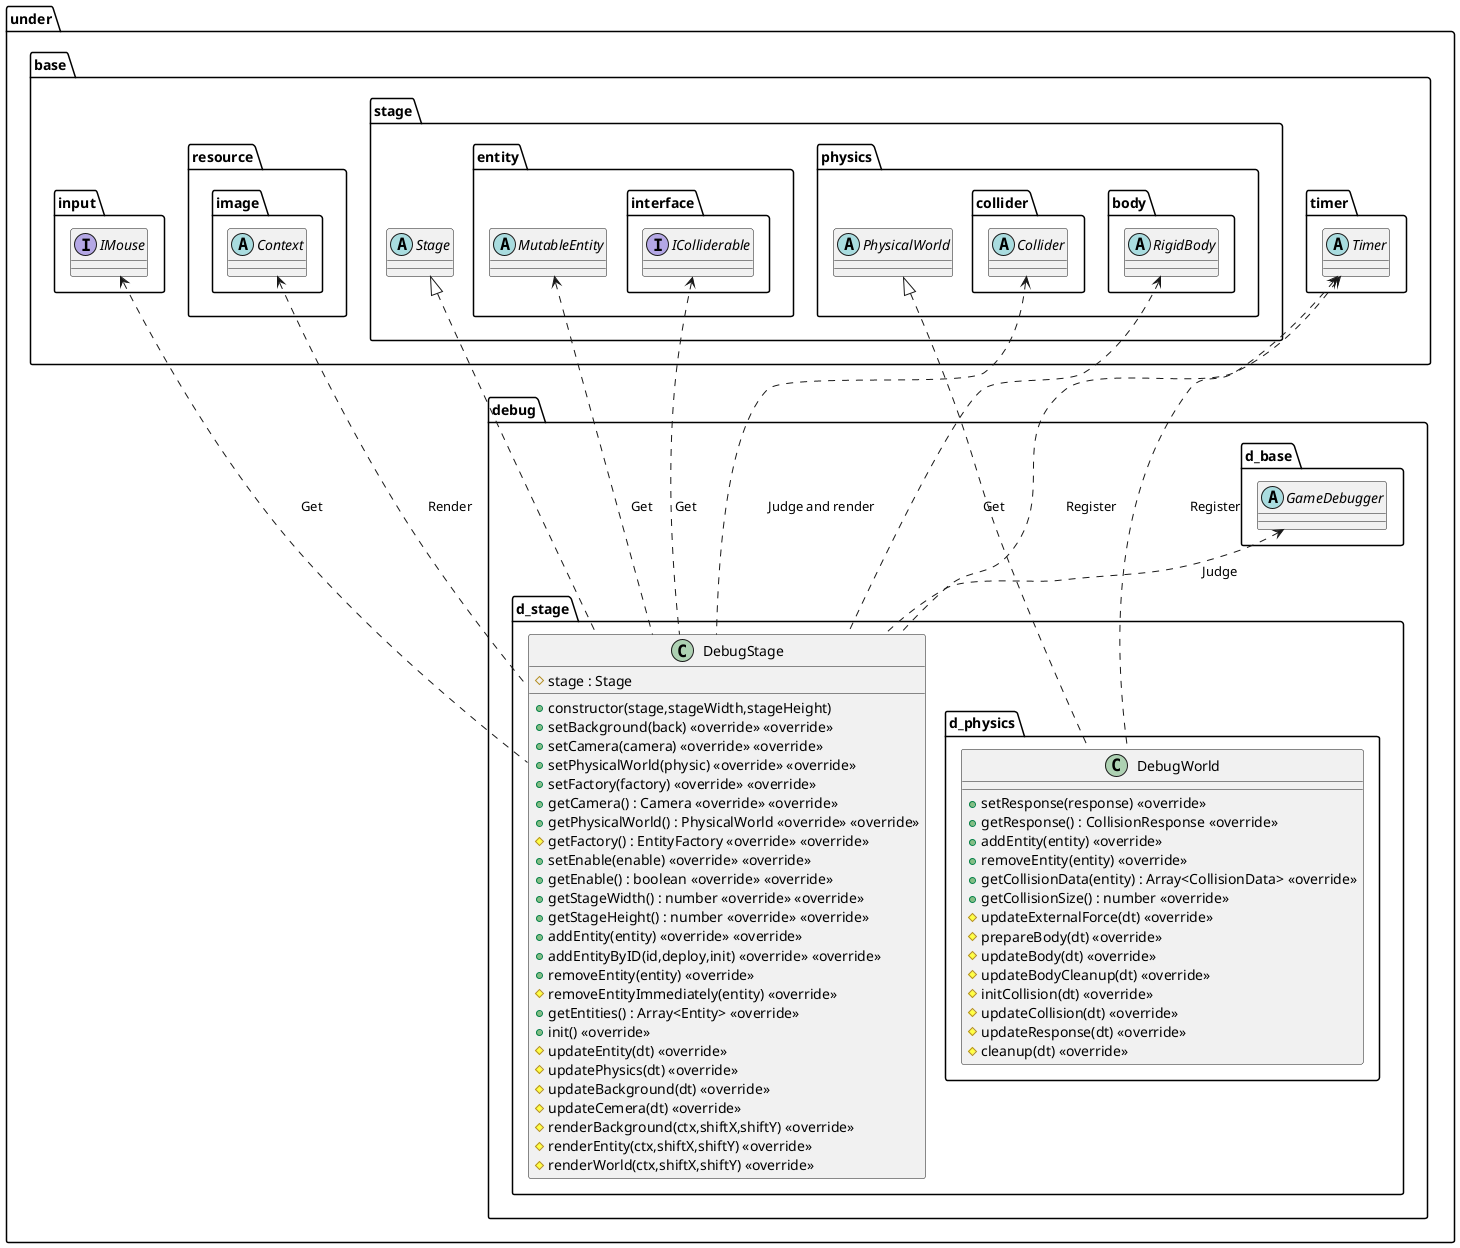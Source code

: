 @startuml DebugStage

package under {
    package debug {
        package d_stage {
            class DebugStage {
                +constructor(stage,stageWidth,stageHeight)
                #stage : Stage
                +setBackground(back) <<override>> <<override>>
                +setCamera(camera) <<override>> <<override>>
                +setPhysicalWorld(physic) <<override>> <<override>>
                +setFactory(factory) <<override>> <<override>>
                +getCamera() : Camera <<override>> <<override>>
                +getPhysicalWorld() : PhysicalWorld <<override>> <<override>>
                #getFactory() : EntityFactory <<override>> <<override>>
                +setEnable(enable) <<override>> <<override>>
                +getEnable() : boolean <<override>> <<override>>
                +getStageWidth() : number <<override>> <<override>>
                +getStageHeight() : number <<override>> <<override>>
                +addEntity(entity) <<override>> <<override>>
                +addEntityByID(id,deploy,init) <<override>> <<override>>
                +removeEntity(entity) <<override>>
                #removeEntityImmediately(entity) <<override>>
                +getEntities() : Array<Entity> <<override>>
                +init() <<override>>
                #updateEntity(dt) <<override>>
                #updatePhysics(dt) <<override>>
                #updateBackground(dt) <<override>>
                #updateCemera(dt) <<override>>
                #renderBackground(ctx,shiftX,shiftY) <<override>>
                #renderEntity(ctx,shiftX,shiftY) <<override>>
                #renderWorld(ctx,shiftX,shiftY) <<override>>
            }
            package d_physics {
                class DebugWorld {
                    +setResponse(response) <<override>>
                    +getResponse() : CollisionResponse <<override>>
                    +addEntity(entity) <<override>>
                    +removeEntity(entity) <<override>>
                    +getCollisionData(entity) : Array<CollisionData> <<override>>
                    +getCollisionSize() : number <<override>>
                    #updateExternalForce(dt) <<override>>
                    #prepareBody(dt) <<override>>
                    #updateBody(dt) <<override>>
                    #updateBodyCleanup(dt) <<override>>
                    #initCollision(dt) <<override>>
                    #updateCollision(dt) <<override>>
                    #updateResponse(dt) <<override>>
                    #cleanup(dt) <<override>>
                }
            }
        }
    }
}

package under {
    package base {
        package input  {
            interface IMouse
        }
        package resource {
            package image {
                abstract Context
            }
        }
        package stage {
            abstract Stage
            package entity {
                abstract MutableEntity
                package interface {
                    interface IColliderable
                }
            }
            package physics  {
                abstract PhysicalWorld
                package collider {
                    abstract Collider
                }
                package body {
                    abstract RigidBody
                }
            }
        }
        package timer {
            abstract Timer
        }
    }
    package debug {
        package d_base {
            abstract GameDebugger
        }
    }
}

Timer <... DebugStage : Register
GameDebugger <.. DebugStage : Judge
IMouse <... DebugStage : Get
MutableEntity <... DebugStage : Get
Collider <... DebugStage : Judge and render
IColliderable <... DebugStage : Get
RigidBody <... DebugStage : Get
Context <... DebugStage : Render

Timer <.. DebugWorld : Register

Stage <|.. DebugStage
PhysicalWorld <|.. DebugWorld

@enduml
